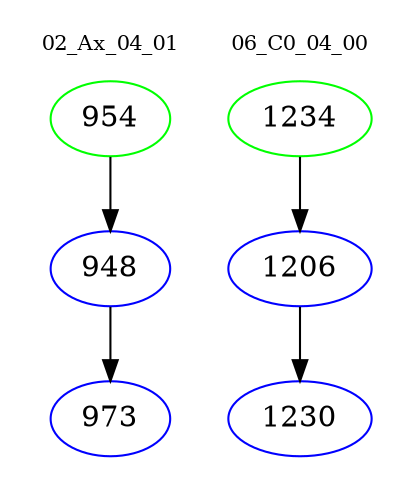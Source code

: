 digraph{
subgraph cluster_0 {
color = white
label = "02_Ax_04_01";
fontsize=10;
T0_954 [label="954", color="green"]
T0_954 -> T0_948 [color="black"]
T0_948 [label="948", color="blue"]
T0_948 -> T0_973 [color="black"]
T0_973 [label="973", color="blue"]
}
subgraph cluster_1 {
color = white
label = "06_C0_04_00";
fontsize=10;
T1_1234 [label="1234", color="green"]
T1_1234 -> T1_1206 [color="black"]
T1_1206 [label="1206", color="blue"]
T1_1206 -> T1_1230 [color="black"]
T1_1230 [label="1230", color="blue"]
}
}
